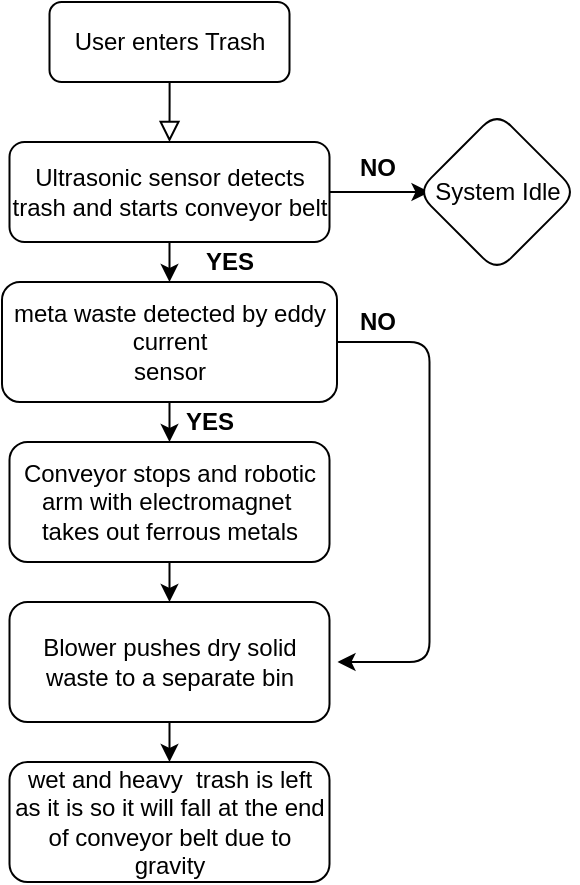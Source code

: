 <mxfile version="13.7.5" type="github">
  <diagram id="C5RBs43oDa-KdzZeNtuy" name="Page-1">
    <mxGraphModel dx="899" dy="481" grid="1" gridSize="10" guides="1" tooltips="1" connect="1" arrows="1" fold="1" page="1" pageScale="1" pageWidth="413" pageHeight="583" math="0" shadow="0">
      <root>
        <mxCell id="WIyWlLk6GJQsqaUBKTNV-0" />
        <mxCell id="WIyWlLk6GJQsqaUBKTNV-1" parent="WIyWlLk6GJQsqaUBKTNV-0" />
        <mxCell id="WIyWlLk6GJQsqaUBKTNV-2" value="" style="rounded=0;html=1;jettySize=auto;orthogonalLoop=1;fontSize=11;endArrow=block;endFill=0;endSize=8;strokeWidth=1;shadow=0;labelBackgroundColor=none;edgeStyle=orthogonalEdgeStyle;entryX=0.5;entryY=0;entryDx=0;entryDy=0;" parent="WIyWlLk6GJQsqaUBKTNV-1" source="WIyWlLk6GJQsqaUBKTNV-3" target="c1uK9i9pC-8xZbUMP80n-2" edge="1">
          <mxGeometry relative="1" as="geometry">
            <mxPoint x="343.75" y="132" as="targetPoint" />
            <Array as="points">
              <mxPoint x="343.75" y="122" />
              <mxPoint x="343.75" y="122" />
            </Array>
          </mxGeometry>
        </mxCell>
        <mxCell id="WIyWlLk6GJQsqaUBKTNV-3" value="User enters Trash" style="rounded=1;whiteSpace=wrap;html=1;fontSize=12;glass=0;strokeWidth=1;shadow=0;" parent="WIyWlLk6GJQsqaUBKTNV-1" vertex="1">
          <mxGeometry x="283.75" y="72" width="120" height="40" as="geometry" />
        </mxCell>
        <mxCell id="c1uK9i9pC-8xZbUMP80n-2" value="Ultrasonic sensor detects trash and starts conveyor belt" style="rounded=1;whiteSpace=wrap;html=1;" vertex="1" parent="WIyWlLk6GJQsqaUBKTNV-1">
          <mxGeometry x="263.75" y="142" width="160" height="50" as="geometry" />
        </mxCell>
        <mxCell id="c1uK9i9pC-8xZbUMP80n-5" value="" style="endArrow=classic;html=1;exitX=0.5;exitY=1;exitDx=0;exitDy=0;entryX=0.5;entryY=0;entryDx=0;entryDy=0;" edge="1" parent="WIyWlLk6GJQsqaUBKTNV-1" source="c1uK9i9pC-8xZbUMP80n-2">
          <mxGeometry width="50" height="50" relative="1" as="geometry">
            <mxPoint x="383.75" y="252" as="sourcePoint" />
            <mxPoint x="343.75" y="212" as="targetPoint" />
          </mxGeometry>
        </mxCell>
        <mxCell id="c1uK9i9pC-8xZbUMP80n-6" value="meta waste detected by eddy current&lt;br&gt;sensor" style="rectangle;whiteSpace=wrap;html=1;rounded=1;" vertex="1" parent="WIyWlLk6GJQsqaUBKTNV-1">
          <mxGeometry x="260" y="212" width="167.5" height="60" as="geometry" />
        </mxCell>
        <mxCell id="c1uK9i9pC-8xZbUMP80n-10" value="Conveyor stops and robotic arm with electromagnet&amp;nbsp; takes out ferrous metals" style="rounded=1;whiteSpace=wrap;html=1;" vertex="1" parent="WIyWlLk6GJQsqaUBKTNV-1">
          <mxGeometry x="263.75" y="292" width="160" height="60" as="geometry" />
        </mxCell>
        <mxCell id="c1uK9i9pC-8xZbUMP80n-11" value="" style="endArrow=classic;html=1;exitX=0.5;exitY=1;exitDx=0;exitDy=0;entryX=0.5;entryY=0;entryDx=0;entryDy=0;" edge="1" parent="WIyWlLk6GJQsqaUBKTNV-1" source="c1uK9i9pC-8xZbUMP80n-6" target="c1uK9i9pC-8xZbUMP80n-10">
          <mxGeometry width="50" height="50" relative="1" as="geometry">
            <mxPoint x="383.75" y="232" as="sourcePoint" />
            <mxPoint x="433.75" y="182" as="targetPoint" />
          </mxGeometry>
        </mxCell>
        <mxCell id="c1uK9i9pC-8xZbUMP80n-12" value="" style="endArrow=classic;html=1;exitX=1;exitY=0.5;exitDx=0;exitDy=0;" edge="1" parent="WIyWlLk6GJQsqaUBKTNV-1" source="c1uK9i9pC-8xZbUMP80n-6">
          <mxGeometry width="50" height="50" relative="1" as="geometry">
            <mxPoint x="383.75" y="232" as="sourcePoint" />
            <mxPoint x="427.75" y="402" as="targetPoint" />
            <Array as="points">
              <mxPoint x="473.75" y="242" />
              <mxPoint x="473.75" y="402" />
            </Array>
          </mxGeometry>
        </mxCell>
        <mxCell id="c1uK9i9pC-8xZbUMP80n-14" value="Blower pushes dry solid waste to a separate bin" style="rounded=1;whiteSpace=wrap;html=1;" vertex="1" parent="WIyWlLk6GJQsqaUBKTNV-1">
          <mxGeometry x="263.75" y="372" width="160" height="60" as="geometry" />
        </mxCell>
        <mxCell id="c1uK9i9pC-8xZbUMP80n-15" value="wet and heavy&amp;nbsp; trash is left as it is so it will fall at the end of conveyor belt due to gravity" style="rounded=1;whiteSpace=wrap;html=1;" vertex="1" parent="WIyWlLk6GJQsqaUBKTNV-1">
          <mxGeometry x="263.75" y="452" width="160" height="60" as="geometry" />
        </mxCell>
        <mxCell id="c1uK9i9pC-8xZbUMP80n-16" value="" style="endArrow=classic;html=1;exitX=0.5;exitY=1;exitDx=0;exitDy=0;entryX=0.5;entryY=0;entryDx=0;entryDy=0;" edge="1" parent="WIyWlLk6GJQsqaUBKTNV-1" source="c1uK9i9pC-8xZbUMP80n-10" target="c1uK9i9pC-8xZbUMP80n-14">
          <mxGeometry width="50" height="50" relative="1" as="geometry">
            <mxPoint x="383.75" y="412" as="sourcePoint" />
            <mxPoint x="433.75" y="362" as="targetPoint" />
          </mxGeometry>
        </mxCell>
        <mxCell id="c1uK9i9pC-8xZbUMP80n-17" value="" style="endArrow=classic;html=1;exitX=0.5;exitY=1;exitDx=0;exitDy=0;entryX=0.5;entryY=0;entryDx=0;entryDy=0;" edge="1" parent="WIyWlLk6GJQsqaUBKTNV-1" source="c1uK9i9pC-8xZbUMP80n-14" target="c1uK9i9pC-8xZbUMP80n-15">
          <mxGeometry width="50" height="50" relative="1" as="geometry">
            <mxPoint x="353.75" y="362" as="sourcePoint" />
            <mxPoint x="353.75" y="382" as="targetPoint" />
          </mxGeometry>
        </mxCell>
        <mxCell id="c1uK9i9pC-8xZbUMP80n-18" value="&lt;b&gt;NO&lt;/b&gt;" style="text;html=1;strokeColor=none;fillColor=none;align=center;verticalAlign=middle;whiteSpace=wrap;rounded=0;" vertex="1" parent="WIyWlLk6GJQsqaUBKTNV-1">
          <mxGeometry x="427.5" y="222" width="40" height="20" as="geometry" />
        </mxCell>
        <mxCell id="c1uK9i9pC-8xZbUMP80n-19" value="&lt;b&gt;YES&lt;/b&gt;" style="text;html=1;strokeColor=none;fillColor=none;align=center;verticalAlign=middle;whiteSpace=wrap;rounded=0;" vertex="1" parent="WIyWlLk6GJQsqaUBKTNV-1">
          <mxGeometry x="343.75" y="272" width="40" height="20" as="geometry" />
        </mxCell>
        <mxCell id="c1uK9i9pC-8xZbUMP80n-20" value="" style="endArrow=classic;html=1;exitX=1;exitY=0.5;exitDx=0;exitDy=0;" edge="1" parent="WIyWlLk6GJQsqaUBKTNV-1" source="c1uK9i9pC-8xZbUMP80n-2">
          <mxGeometry width="50" height="50" relative="1" as="geometry">
            <mxPoint x="383.75" y="322" as="sourcePoint" />
            <mxPoint x="473.75" y="167" as="targetPoint" />
          </mxGeometry>
        </mxCell>
        <mxCell id="c1uK9i9pC-8xZbUMP80n-21" value="System Idle" style="rhombus;whiteSpace=wrap;html=1;rounded=1;" vertex="1" parent="WIyWlLk6GJQsqaUBKTNV-1">
          <mxGeometry x="467.5" y="127" width="80" height="80" as="geometry" />
        </mxCell>
        <mxCell id="c1uK9i9pC-8xZbUMP80n-22" value="&lt;b&gt;YES&lt;/b&gt;" style="text;html=1;strokeColor=none;fillColor=none;align=center;verticalAlign=middle;whiteSpace=wrap;rounded=0;" vertex="1" parent="WIyWlLk6GJQsqaUBKTNV-1">
          <mxGeometry x="353.75" y="192" width="40" height="20" as="geometry" />
        </mxCell>
        <mxCell id="c1uK9i9pC-8xZbUMP80n-23" value="&lt;b&gt;NO&lt;/b&gt;" style="text;html=1;strokeColor=none;fillColor=none;align=center;verticalAlign=middle;whiteSpace=wrap;rounded=0;" vertex="1" parent="WIyWlLk6GJQsqaUBKTNV-1">
          <mxGeometry x="427.5" y="145" width="40" height="20" as="geometry" />
        </mxCell>
      </root>
    </mxGraphModel>
  </diagram>
</mxfile>
